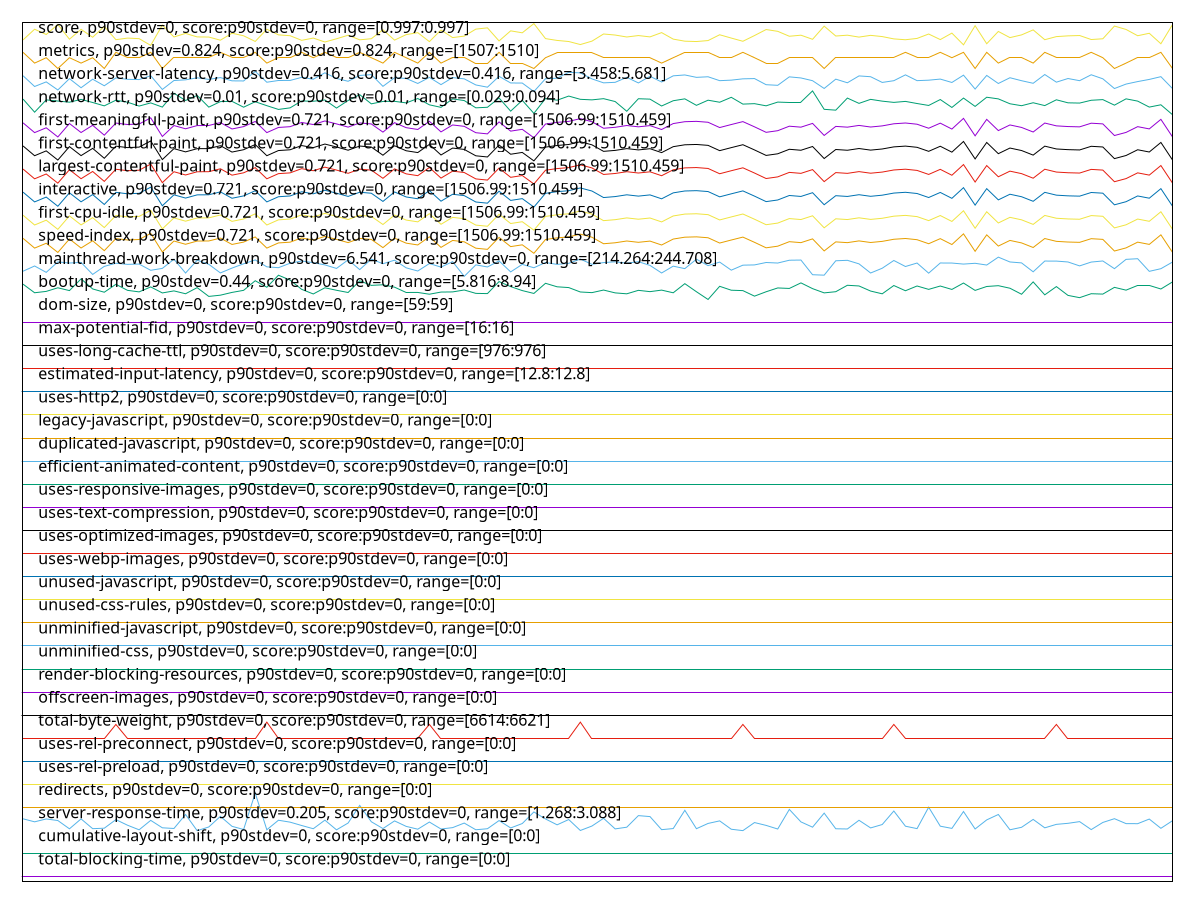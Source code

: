 reset
set terminal svg size 640, 4440 enhanced background rgb 'white'
set output "reprap/correlation/pages+cached+noexternal+nofonts+nosvg+noimg+nocss+nojs/correlation.svg"

$totalBlockingTimeP90Stdev0ScoreP90Stdev0Range00 <<EOF
0 0.2
1 0.2
2 0.2
3 0.2
4 0.2
5 0.2
6 0.2
7 0.2
8 0.2
9 0.2
10 0.2
11 0.2
12 0.2
13 0.2
14 0.2
15 0.2
16 0.2
17 0.2
18 0.2
19 0.2
20 0.2
21 0.2
22 0.2
23 0.2
24 0.2
25 0.2
26 0.2
27 0.2
28 0.2
29 0.2
30 0.2
31 0.2
32 0.2
33 0.2
34 0.2
35 0.2
36 0.2
37 0.2
38 0.2
39 0.2
40 0.2
41 0.2
42 0.2
43 0.2
44 0.2
45 0.2
46 0.2
47 0.2
48 0.2
49 0.2
50 0.2
51 0.2
52 0.2
53 0.2
54 0.2
55 0.2
56 0.2
57 0.2
58 0.2
59 0.2
60 0.2
61 0.2
62 0.2
63 0.2
64 0.2
65 0.2
66 0.2
67 0.2
68 0.2
69 0.2
70 0.2
71 0.2
72 0.2
73 0.2
74 0.2
75 0.2
76 0.2
77 0.2
78 0.2
79 0.2
80 0.2
81 0.2
82 0.2
83 0.2
84 0.2
85 0.2
86 0.2
87 0.2
88 0.2
89 0.2
90 0.2
91 0.2
92 0.2
93 0.2
94 0.2
95 0.2
96 0.2
97 0.2
98 0.2
99 0.2
EOF

$cumulativeLayoutShiftP90Stdev0ScoreP90Stdev0Range00 <<EOF
0 1.2
1 1.2
2 1.2
3 1.2
4 1.2
5 1.2
6 1.2
7 1.2
8 1.2
9 1.2
10 1.2
11 1.2
12 1.2
13 1.2
14 1.2
15 1.2
16 1.2
17 1.2
18 1.2
19 1.2
20 1.2
21 1.2
22 1.2
23 1.2
24 1.2
25 1.2
26 1.2
27 1.2
28 1.2
29 1.2
30 1.2
31 1.2
32 1.2
33 1.2
34 1.2
35 1.2
36 1.2
37 1.2
38 1.2
39 1.2
40 1.2
41 1.2
42 1.2
43 1.2
44 1.2
45 1.2
46 1.2
47 1.2
48 1.2
49 1.2
50 1.2
51 1.2
52 1.2
53 1.2
54 1.2
55 1.2
56 1.2
57 1.2
58 1.2
59 1.2
60 1.2
61 1.2
62 1.2
63 1.2
64 1.2
65 1.2
66 1.2
67 1.2
68 1.2
69 1.2
70 1.2
71 1.2
72 1.2
73 1.2
74 1.2
75 1.2
76 1.2
77 1.2
78 1.2
79 1.2
80 1.2
81 1.2
82 1.2
83 1.2
84 1.2
85 1.2
86 1.2
87 1.2
88 1.2
89 1.2
90 1.2
91 1.2
92 1.2
93 1.2
94 1.2
95 1.2
96 1.2
97 1.2
98 1.2
99 1.2
EOF

$serverResponseTimeP90Stdev0205ScoreP90Stdev0Range12683088 <<EOF
0 2.714942528735632
1 2.5835249042145594
2 2.7077905491698595
3 2.6398467432950192
4 2.281353767560664
5 2.7104725415070243
6 2.2876117496807153
7 2.3072796934865902
8 2.6791826309067686
9 2.4369093231162196
10 2.2384418901660283
11 2.646998722860792
12 2.325159642401022
13 2.29565772669221
14 2.9000000000000004
15 2.2
16 2.3609195402298853
17 2.8204342273307788
18 2.3895274584929758
19 2.251851851851852
20 3.8270753512132822
21 2.2402298850574716
22 2.6523627075351217
23 2.5701149425287353
24 2.4243933588761175
25 2.2849297573435505
26 2.6568326947637293
27 2.236653895274585
28 2.5316730523627076
29 3.2942528735632184
30 2.587100893997446
31 2.2920817369093234
32 2.6237547892720308
33 2.386845466155811
34 2.264367816091954
35 2.5745849297573438
36 2.2724137931034485
37 2.3323116219667948
38 2.5298850574712644
39 2.2402298850574716
40 2.2849297573435505
41 2.638058748403576
42 2.3189016602809707
43 2.509323116219668
44 3.0117496807151976
45 2.7077905491698595
46 2.45389527458493
47 2.6827586206896554
48 2.2089399744572162
49 2.4011494252873566
50 2.73639846743295
51 2.277777777777778
52 2.3510855683269476
53 2.852618135376756
54 2.8106002554278415
55 2.2446998722860796
56 2.2920817369093234
57 3.082375478927203
58 2.285823754789272
59 2.5137931034482763
60 2.6246487867177524
61 2.2625798212005113
62 2.202681992337165
63 2.552234993614304
64 2.4288633461047255
65 2.2724137931034485
66 3.1208173690932313
67 2.5808429118773946
68 2.351979565772669
69 2.9598978288633457
70 2.2831417624521073
71 2.2742017879948917
72 2.650574712643678
73 2.3197956577266923
74 2.466411238825032
75 3.0519795657726694
76 2.393997445721584
77 2.2893997445721586
78 3.217369093231162
79 2.3948914431673054
80 2.299233716475096
81 3.0296296296296297
82 2.2742017879948917
83 2.6675606641123886
84 2.901787994891443
85 2.23933588761175
86 2.34661558109834
87 2.6881226053639846
88 2.3233716475095787
89 2.474457215836526
90 2.5191570881226055
91 2.5924648786717754
92 2.247381864623244
93 2.556704980842912
94 2.7194125159642404
95 2.5066411238825035
96 2.503065134099617
97 2.7033205619412515
98 2.302809706257982
99 2.631800766283525
EOF

$redirectsP90Stdev0ScoreP90Stdev0Range00 <<EOF
0 3.2
1 3.2
2 3.2
3 3.2
4 3.2
5 3.2
6 3.2
7 3.2
8 3.2
9 3.2
10 3.2
11 3.2
12 3.2
13 3.2
14 3.2
15 3.2
16 3.2
17 3.2
18 3.2
19 3.2
20 3.2
21 3.2
22 3.2
23 3.2
24 3.2
25 3.2
26 3.2
27 3.2
28 3.2
29 3.2
30 3.2
31 3.2
32 3.2
33 3.2
34 3.2
35 3.2
36 3.2
37 3.2
38 3.2
39 3.2
40 3.2
41 3.2
42 3.2
43 3.2
44 3.2
45 3.2
46 3.2
47 3.2
48 3.2
49 3.2
50 3.2
51 3.2
52 3.2
53 3.2
54 3.2
55 3.2
56 3.2
57 3.2
58 3.2
59 3.2
60 3.2
61 3.2
62 3.2
63 3.2
64 3.2
65 3.2
66 3.2
67 3.2
68 3.2
69 3.2
70 3.2
71 3.2
72 3.2
73 3.2
74 3.2
75 3.2
76 3.2
77 3.2
78 3.2
79 3.2
80 3.2
81 3.2
82 3.2
83 3.2
84 3.2
85 3.2
86 3.2
87 3.2
88 3.2
89 3.2
90 3.2
91 3.2
92 3.2
93 3.2
94 3.2
95 3.2
96 3.2
97 3.2
98 3.2
99 3.2
EOF

$usesRelPreloadP90Stdev0ScoreP90Stdev0Range00 <<EOF
0 4.2
1 4.2
2 4.2
3 4.2
4 4.2
5 4.2
6 4.2
7 4.2
8 4.2
9 4.2
10 4.2
11 4.2
12 4.2
13 4.2
14 4.2
15 4.2
16 4.2
17 4.2
18 4.2
19 4.2
20 4.2
21 4.2
22 4.2
23 4.2
24 4.2
25 4.2
26 4.2
27 4.2
28 4.2
29 4.2
30 4.2
31 4.2
32 4.2
33 4.2
34 4.2
35 4.2
36 4.2
37 4.2
38 4.2
39 4.2
40 4.2
41 4.2
42 4.2
43 4.2
44 4.2
45 4.2
46 4.2
47 4.2
48 4.2
49 4.2
50 4.2
51 4.2
52 4.2
53 4.2
54 4.2
55 4.2
56 4.2
57 4.2
58 4.2
59 4.2
60 4.2
61 4.2
62 4.2
63 4.2
64 4.2
65 4.2
66 4.2
67 4.2
68 4.2
69 4.2
70 4.2
71 4.2
72 4.2
73 4.2
74 4.2
75 4.2
76 4.2
77 4.2
78 4.2
79 4.2
80 4.2
81 4.2
82 4.2
83 4.2
84 4.2
85 4.2
86 4.2
87 4.2
88 4.2
89 4.2
90 4.2
91 4.2
92 4.2
93 4.2
94 4.2
95 4.2
96 4.2
97 4.2
98 4.2
99 4.2
EOF

$usesRelPreconnectP90Stdev0ScoreP90Stdev0Range00 <<EOF
0 5.2
1 5.2
2 5.2
3 5.2
4 5.2
5 5.2
6 5.2
7 5.2
8 5.2
9 5.2
10 5.2
11 5.2
12 5.2
13 5.2
14 5.2
15 5.2
16 5.2
17 5.2
18 5.2
19 5.2
20 5.2
21 5.2
22 5.2
23 5.2
24 5.2
25 5.2
26 5.2
27 5.2
28 5.2
29 5.2
30 5.2
31 5.2
32 5.2
33 5.2
34 5.2
35 5.2
36 5.2
37 5.2
38 5.2
39 5.2
40 5.2
41 5.2
42 5.2
43 5.2
44 5.2
45 5.2
46 5.2
47 5.2
48 5.2
49 5.2
50 5.2
51 5.2
52 5.2
53 5.2
54 5.2
55 5.2
56 5.2
57 5.2
58 5.2
59 5.2
60 5.2
61 5.2
62 5.2
63 5.2
64 5.2
65 5.2
66 5.2
67 5.2
68 5.2
69 5.2
70 5.2
71 5.2
72 5.2
73 5.2
74 5.2
75 5.2
76 5.2
77 5.2
78 5.2
79 5.2
80 5.2
81 5.2
82 5.2
83 5.2
84 5.2
85 5.2
86 5.2
87 5.2
88 5.2
89 5.2
90 5.2
91 5.2
92 5.2
93 5.2
94 5.2
95 5.2
96 5.2
97 5.2
98 5.2
99 5.2
EOF

$totalByteWeightP90Stdev0ScoreP90Stdev0Range66146621 <<EOF
0 6.2
1 6.2
2 6.2
3 6.2
4 6.2
5 6.2
6 6.2
7 6.2
8 6.8
9 6.2
10 6.2
11 6.2
12 6.2
13 6.2
14 6.2
15 6.2
16 6.2
17 6.2
18 6.2
19 6.2
20 6.2
21 6.9
22 6.2
23 6.2
24 6.2
25 6.2
26 6.2
27 6.2
28 6.2
29 6.2
30 6.2
31 6.2
32 6.2
33 6.2
34 6.2
35 6.8
36 6.2
37 6.2
38 6.2
39 6.2
40 6.2
41 6.2
42 6.2
43 6.2
44 6.2
45 6.2
46 6.2
47 6.2
48 6.9
49 6.2
50 6.2
51 6.2
52 6.2
53 6.2
54 6.2
55 6.2
56 6.2
57 6.2
58 6.2
59 6.2
60 6.2
61 6.2
62 6.8
63 6.2
64 6.2
65 6.2
66 6.2
67 6.2
68 6.2
69 6.2
70 6.2
71 6.2
72 6.2
73 6.2
74 6.2
75 6.8
76 6.2
77 6.2
78 6.2
79 6.2
80 6.2
81 6.2
82 6.2
83 6.2
84 6.2
85 6.2
86 6.2
87 6.2
88 6.2
89 6.8
90 6.2
91 6.2
92 6.2
93 6.2
94 6.2
95 6.2
96 6.2
97 6.2
98 6.2
99 6.2
EOF

$offscreenImagesP90Stdev0ScoreP90Stdev0Range00 <<EOF
0 7.2
1 7.2
2 7.2
3 7.2
4 7.2
5 7.2
6 7.2
7 7.2
8 7.2
9 7.2
10 7.2
11 7.2
12 7.2
13 7.2
14 7.2
15 7.2
16 7.2
17 7.2
18 7.2
19 7.2
20 7.2
21 7.2
22 7.2
23 7.2
24 7.2
25 7.2
26 7.2
27 7.2
28 7.2
29 7.2
30 7.2
31 7.2
32 7.2
33 7.2
34 7.2
35 7.2
36 7.2
37 7.2
38 7.2
39 7.2
40 7.2
41 7.2
42 7.2
43 7.2
44 7.2
45 7.2
46 7.2
47 7.2
48 7.2
49 7.2
50 7.2
51 7.2
52 7.2
53 7.2
54 7.2
55 7.2
56 7.2
57 7.2
58 7.2
59 7.2
60 7.2
61 7.2
62 7.2
63 7.2
64 7.2
65 7.2
66 7.2
67 7.2
68 7.2
69 7.2
70 7.2
71 7.2
72 7.2
73 7.2
74 7.2
75 7.2
76 7.2
77 7.2
78 7.2
79 7.2
80 7.2
81 7.2
82 7.2
83 7.2
84 7.2
85 7.2
86 7.2
87 7.2
88 7.2
89 7.2
90 7.2
91 7.2
92 7.2
93 7.2
94 7.2
95 7.2
96 7.2
97 7.2
98 7.2
99 7.2
EOF

$renderBlockingResourcesP90Stdev0ScoreP90Stdev0Range00 <<EOF
0 8.2
1 8.2
2 8.2
3 8.2
4 8.2
5 8.2
6 8.2
7 8.2
8 8.2
9 8.2
10 8.2
11 8.2
12 8.2
13 8.2
14 8.2
15 8.2
16 8.2
17 8.2
18 8.2
19 8.2
20 8.2
21 8.2
22 8.2
23 8.2
24 8.2
25 8.2
26 8.2
27 8.2
28 8.2
29 8.2
30 8.2
31 8.2
32 8.2
33 8.2
34 8.2
35 8.2
36 8.2
37 8.2
38 8.2
39 8.2
40 8.2
41 8.2
42 8.2
43 8.2
44 8.2
45 8.2
46 8.2
47 8.2
48 8.2
49 8.2
50 8.2
51 8.2
52 8.2
53 8.2
54 8.2
55 8.2
56 8.2
57 8.2
58 8.2
59 8.2
60 8.2
61 8.2
62 8.2
63 8.2
64 8.2
65 8.2
66 8.2
67 8.2
68 8.2
69 8.2
70 8.2
71 8.2
72 8.2
73 8.2
74 8.2
75 8.2
76 8.2
77 8.2
78 8.2
79 8.2
80 8.2
81 8.2
82 8.2
83 8.2
84 8.2
85 8.2
86 8.2
87 8.2
88 8.2
89 8.2
90 8.2
91 8.2
92 8.2
93 8.2
94 8.2
95 8.2
96 8.2
97 8.2
98 8.2
99 8.2
EOF

$unminifiedCssP90Stdev0ScoreP90Stdev0Range00 <<EOF
0 9.2
1 9.2
2 9.2
3 9.2
4 9.2
5 9.2
6 9.2
7 9.2
8 9.2
9 9.2
10 9.2
11 9.2
12 9.2
13 9.2
14 9.2
15 9.2
16 9.2
17 9.2
18 9.2
19 9.2
20 9.2
21 9.2
22 9.2
23 9.2
24 9.2
25 9.2
26 9.2
27 9.2
28 9.2
29 9.2
30 9.2
31 9.2
32 9.2
33 9.2
34 9.2
35 9.2
36 9.2
37 9.2
38 9.2
39 9.2
40 9.2
41 9.2
42 9.2
43 9.2
44 9.2
45 9.2
46 9.2
47 9.2
48 9.2
49 9.2
50 9.2
51 9.2
52 9.2
53 9.2
54 9.2
55 9.2
56 9.2
57 9.2
58 9.2
59 9.2
60 9.2
61 9.2
62 9.2
63 9.2
64 9.2
65 9.2
66 9.2
67 9.2
68 9.2
69 9.2
70 9.2
71 9.2
72 9.2
73 9.2
74 9.2
75 9.2
76 9.2
77 9.2
78 9.2
79 9.2
80 9.2
81 9.2
82 9.2
83 9.2
84 9.2
85 9.2
86 9.2
87 9.2
88 9.2
89 9.2
90 9.2
91 9.2
92 9.2
93 9.2
94 9.2
95 9.2
96 9.2
97 9.2
98 9.2
99 9.2
EOF

$unminifiedJavascriptP90Stdev0ScoreP90Stdev0Range00 <<EOF
0 10.2
1 10.2
2 10.2
3 10.2
4 10.2
5 10.2
6 10.2
7 10.2
8 10.2
9 10.2
10 10.2
11 10.2
12 10.2
13 10.2
14 10.2
15 10.2
16 10.2
17 10.2
18 10.2
19 10.2
20 10.2
21 10.2
22 10.2
23 10.2
24 10.2
25 10.2
26 10.2
27 10.2
28 10.2
29 10.2
30 10.2
31 10.2
32 10.2
33 10.2
34 10.2
35 10.2
36 10.2
37 10.2
38 10.2
39 10.2
40 10.2
41 10.2
42 10.2
43 10.2
44 10.2
45 10.2
46 10.2
47 10.2
48 10.2
49 10.2
50 10.2
51 10.2
52 10.2
53 10.2
54 10.2
55 10.2
56 10.2
57 10.2
58 10.2
59 10.2
60 10.2
61 10.2
62 10.2
63 10.2
64 10.2
65 10.2
66 10.2
67 10.2
68 10.2
69 10.2
70 10.2
71 10.2
72 10.2
73 10.2
74 10.2
75 10.2
76 10.2
77 10.2
78 10.2
79 10.2
80 10.2
81 10.2
82 10.2
83 10.2
84 10.2
85 10.2
86 10.2
87 10.2
88 10.2
89 10.2
90 10.2
91 10.2
92 10.2
93 10.2
94 10.2
95 10.2
96 10.2
97 10.2
98 10.2
99 10.2
EOF

$unusedCssRulesP90Stdev0ScoreP90Stdev0Range00 <<EOF
0 11.2
1 11.2
2 11.2
3 11.2
4 11.2
5 11.2
6 11.2
7 11.2
8 11.2
9 11.2
10 11.2
11 11.2
12 11.2
13 11.2
14 11.2
15 11.2
16 11.2
17 11.2
18 11.2
19 11.2
20 11.2
21 11.2
22 11.2
23 11.2
24 11.2
25 11.2
26 11.2
27 11.2
28 11.2
29 11.2
30 11.2
31 11.2
32 11.2
33 11.2
34 11.2
35 11.2
36 11.2
37 11.2
38 11.2
39 11.2
40 11.2
41 11.2
42 11.2
43 11.2
44 11.2
45 11.2
46 11.2
47 11.2
48 11.2
49 11.2
50 11.2
51 11.2
52 11.2
53 11.2
54 11.2
55 11.2
56 11.2
57 11.2
58 11.2
59 11.2
60 11.2
61 11.2
62 11.2
63 11.2
64 11.2
65 11.2
66 11.2
67 11.2
68 11.2
69 11.2
70 11.2
71 11.2
72 11.2
73 11.2
74 11.2
75 11.2
76 11.2
77 11.2
78 11.2
79 11.2
80 11.2
81 11.2
82 11.2
83 11.2
84 11.2
85 11.2
86 11.2
87 11.2
88 11.2
89 11.2
90 11.2
91 11.2
92 11.2
93 11.2
94 11.2
95 11.2
96 11.2
97 11.2
98 11.2
99 11.2
EOF

$unusedJavascriptP90Stdev0ScoreP90Stdev0Range00 <<EOF
0 12.2
1 12.2
2 12.2
3 12.2
4 12.2
5 12.2
6 12.2
7 12.2
8 12.2
9 12.2
10 12.2
11 12.2
12 12.2
13 12.2
14 12.2
15 12.2
16 12.2
17 12.2
18 12.2
19 12.2
20 12.2
21 12.2
22 12.2
23 12.2
24 12.2
25 12.2
26 12.2
27 12.2
28 12.2
29 12.2
30 12.2
31 12.2
32 12.2
33 12.2
34 12.2
35 12.2
36 12.2
37 12.2
38 12.2
39 12.2
40 12.2
41 12.2
42 12.2
43 12.2
44 12.2
45 12.2
46 12.2
47 12.2
48 12.2
49 12.2
50 12.2
51 12.2
52 12.2
53 12.2
54 12.2
55 12.2
56 12.2
57 12.2
58 12.2
59 12.2
60 12.2
61 12.2
62 12.2
63 12.2
64 12.2
65 12.2
66 12.2
67 12.2
68 12.2
69 12.2
70 12.2
71 12.2
72 12.2
73 12.2
74 12.2
75 12.2
76 12.2
77 12.2
78 12.2
79 12.2
80 12.2
81 12.2
82 12.2
83 12.2
84 12.2
85 12.2
86 12.2
87 12.2
88 12.2
89 12.2
90 12.2
91 12.2
92 12.2
93 12.2
94 12.2
95 12.2
96 12.2
97 12.2
98 12.2
99 12.2
EOF

$usesWebpImagesP90Stdev0ScoreP90Stdev0Range00 <<EOF
0 13.2
1 13.2
2 13.2
3 13.2
4 13.2
5 13.2
6 13.2
7 13.2
8 13.2
9 13.2
10 13.2
11 13.2
12 13.2
13 13.2
14 13.2
15 13.2
16 13.2
17 13.2
18 13.2
19 13.2
20 13.2
21 13.2
22 13.2
23 13.2
24 13.2
25 13.2
26 13.2
27 13.2
28 13.2
29 13.2
30 13.2
31 13.2
32 13.2
33 13.2
34 13.2
35 13.2
36 13.2
37 13.2
38 13.2
39 13.2
40 13.2
41 13.2
42 13.2
43 13.2
44 13.2
45 13.2
46 13.2
47 13.2
48 13.2
49 13.2
50 13.2
51 13.2
52 13.2
53 13.2
54 13.2
55 13.2
56 13.2
57 13.2
58 13.2
59 13.2
60 13.2
61 13.2
62 13.2
63 13.2
64 13.2
65 13.2
66 13.2
67 13.2
68 13.2
69 13.2
70 13.2
71 13.2
72 13.2
73 13.2
74 13.2
75 13.2
76 13.2
77 13.2
78 13.2
79 13.2
80 13.2
81 13.2
82 13.2
83 13.2
84 13.2
85 13.2
86 13.2
87 13.2
88 13.2
89 13.2
90 13.2
91 13.2
92 13.2
93 13.2
94 13.2
95 13.2
96 13.2
97 13.2
98 13.2
99 13.2
EOF

$usesOptimizedImagesP90Stdev0ScoreP90Stdev0Range00 <<EOF
0 14.2
1 14.2
2 14.2
3 14.2
4 14.2
5 14.2
6 14.2
7 14.2
8 14.2
9 14.2
10 14.2
11 14.2
12 14.2
13 14.2
14 14.2
15 14.2
16 14.2
17 14.2
18 14.2
19 14.2
20 14.2
21 14.2
22 14.2
23 14.2
24 14.2
25 14.2
26 14.2
27 14.2
28 14.2
29 14.2
30 14.2
31 14.2
32 14.2
33 14.2
34 14.2
35 14.2
36 14.2
37 14.2
38 14.2
39 14.2
40 14.2
41 14.2
42 14.2
43 14.2
44 14.2
45 14.2
46 14.2
47 14.2
48 14.2
49 14.2
50 14.2
51 14.2
52 14.2
53 14.2
54 14.2
55 14.2
56 14.2
57 14.2
58 14.2
59 14.2
60 14.2
61 14.2
62 14.2
63 14.2
64 14.2
65 14.2
66 14.2
67 14.2
68 14.2
69 14.2
70 14.2
71 14.2
72 14.2
73 14.2
74 14.2
75 14.2
76 14.2
77 14.2
78 14.2
79 14.2
80 14.2
81 14.2
82 14.2
83 14.2
84 14.2
85 14.2
86 14.2
87 14.2
88 14.2
89 14.2
90 14.2
91 14.2
92 14.2
93 14.2
94 14.2
95 14.2
96 14.2
97 14.2
98 14.2
99 14.2
EOF

$usesTextCompressionP90Stdev0ScoreP90Stdev0Range00 <<EOF
0 15.2
1 15.2
2 15.2
3 15.2
4 15.2
5 15.2
6 15.2
7 15.2
8 15.2
9 15.2
10 15.2
11 15.2
12 15.2
13 15.2
14 15.2
15 15.2
16 15.2
17 15.2
18 15.2
19 15.2
20 15.2
21 15.2
22 15.2
23 15.2
24 15.2
25 15.2
26 15.2
27 15.2
28 15.2
29 15.2
30 15.2
31 15.2
32 15.2
33 15.2
34 15.2
35 15.2
36 15.2
37 15.2
38 15.2
39 15.2
40 15.2
41 15.2
42 15.2
43 15.2
44 15.2
45 15.2
46 15.2
47 15.2
48 15.2
49 15.2
50 15.2
51 15.2
52 15.2
53 15.2
54 15.2
55 15.2
56 15.2
57 15.2
58 15.2
59 15.2
60 15.2
61 15.2
62 15.2
63 15.2
64 15.2
65 15.2
66 15.2
67 15.2
68 15.2
69 15.2
70 15.2
71 15.2
72 15.2
73 15.2
74 15.2
75 15.2
76 15.2
77 15.2
78 15.2
79 15.2
80 15.2
81 15.2
82 15.2
83 15.2
84 15.2
85 15.2
86 15.2
87 15.2
88 15.2
89 15.2
90 15.2
91 15.2
92 15.2
93 15.2
94 15.2
95 15.2
96 15.2
97 15.2
98 15.2
99 15.2
EOF

$usesResponsiveImagesP90Stdev0ScoreP90Stdev0Range00 <<EOF
0 16.2
1 16.2
2 16.2
3 16.2
4 16.2
5 16.2
6 16.2
7 16.2
8 16.2
9 16.2
10 16.2
11 16.2
12 16.2
13 16.2
14 16.2
15 16.2
16 16.2
17 16.2
18 16.2
19 16.2
20 16.2
21 16.2
22 16.2
23 16.2
24 16.2
25 16.2
26 16.2
27 16.2
28 16.2
29 16.2
30 16.2
31 16.2
32 16.2
33 16.2
34 16.2
35 16.2
36 16.2
37 16.2
38 16.2
39 16.2
40 16.2
41 16.2
42 16.2
43 16.2
44 16.2
45 16.2
46 16.2
47 16.2
48 16.2
49 16.2
50 16.2
51 16.2
52 16.2
53 16.2
54 16.2
55 16.2
56 16.2
57 16.2
58 16.2
59 16.2
60 16.2
61 16.2
62 16.2
63 16.2
64 16.2
65 16.2
66 16.2
67 16.2
68 16.2
69 16.2
70 16.2
71 16.2
72 16.2
73 16.2
74 16.2
75 16.2
76 16.2
77 16.2
78 16.2
79 16.2
80 16.2
81 16.2
82 16.2
83 16.2
84 16.2
85 16.2
86 16.2
87 16.2
88 16.2
89 16.2
90 16.2
91 16.2
92 16.2
93 16.2
94 16.2
95 16.2
96 16.2
97 16.2
98 16.2
99 16.2
EOF

$efficientAnimatedContentP90Stdev0ScoreP90Stdev0Range00 <<EOF
0 17.2
1 17.2
2 17.2
3 17.2
4 17.2
5 17.2
6 17.2
7 17.2
8 17.2
9 17.2
10 17.2
11 17.2
12 17.2
13 17.2
14 17.2
15 17.2
16 17.2
17 17.2
18 17.2
19 17.2
20 17.2
21 17.2
22 17.2
23 17.2
24 17.2
25 17.2
26 17.2
27 17.2
28 17.2
29 17.2
30 17.2
31 17.2
32 17.2
33 17.2
34 17.2
35 17.2
36 17.2
37 17.2
38 17.2
39 17.2
40 17.2
41 17.2
42 17.2
43 17.2
44 17.2
45 17.2
46 17.2
47 17.2
48 17.2
49 17.2
50 17.2
51 17.2
52 17.2
53 17.2
54 17.2
55 17.2
56 17.2
57 17.2
58 17.2
59 17.2
60 17.2
61 17.2
62 17.2
63 17.2
64 17.2
65 17.2
66 17.2
67 17.2
68 17.2
69 17.2
70 17.2
71 17.2
72 17.2
73 17.2
74 17.2
75 17.2
76 17.2
77 17.2
78 17.2
79 17.2
80 17.2
81 17.2
82 17.2
83 17.2
84 17.2
85 17.2
86 17.2
87 17.2
88 17.2
89 17.2
90 17.2
91 17.2
92 17.2
93 17.2
94 17.2
95 17.2
96 17.2
97 17.2
98 17.2
99 17.2
EOF

$duplicatedJavascriptP90Stdev0ScoreP90Stdev0Range00 <<EOF
0 18.2
1 18.2
2 18.2
3 18.2
4 18.2
5 18.2
6 18.2
7 18.2
8 18.2
9 18.2
10 18.2
11 18.2
12 18.2
13 18.2
14 18.2
15 18.2
16 18.2
17 18.2
18 18.2
19 18.2
20 18.2
21 18.2
22 18.2
23 18.2
24 18.2
25 18.2
26 18.2
27 18.2
28 18.2
29 18.2
30 18.2
31 18.2
32 18.2
33 18.2
34 18.2
35 18.2
36 18.2
37 18.2
38 18.2
39 18.2
40 18.2
41 18.2
42 18.2
43 18.2
44 18.2
45 18.2
46 18.2
47 18.2
48 18.2
49 18.2
50 18.2
51 18.2
52 18.2
53 18.2
54 18.2
55 18.2
56 18.2
57 18.2
58 18.2
59 18.2
60 18.2
61 18.2
62 18.2
63 18.2
64 18.2
65 18.2
66 18.2
67 18.2
68 18.2
69 18.2
70 18.2
71 18.2
72 18.2
73 18.2
74 18.2
75 18.2
76 18.2
77 18.2
78 18.2
79 18.2
80 18.2
81 18.2
82 18.2
83 18.2
84 18.2
85 18.2
86 18.2
87 18.2
88 18.2
89 18.2
90 18.2
91 18.2
92 18.2
93 18.2
94 18.2
95 18.2
96 18.2
97 18.2
98 18.2
99 18.2
EOF

$legacyJavascriptP90Stdev0ScoreP90Stdev0Range00 <<EOF
0 19.2
1 19.2
2 19.2
3 19.2
4 19.2
5 19.2
6 19.2
7 19.2
8 19.2
9 19.2
10 19.2
11 19.2
12 19.2
13 19.2
14 19.2
15 19.2
16 19.2
17 19.2
18 19.2
19 19.2
20 19.2
21 19.2
22 19.2
23 19.2
24 19.2
25 19.2
26 19.2
27 19.2
28 19.2
29 19.2
30 19.2
31 19.2
32 19.2
33 19.2
34 19.2
35 19.2
36 19.2
37 19.2
38 19.2
39 19.2
40 19.2
41 19.2
42 19.2
43 19.2
44 19.2
45 19.2
46 19.2
47 19.2
48 19.2
49 19.2
50 19.2
51 19.2
52 19.2
53 19.2
54 19.2
55 19.2
56 19.2
57 19.2
58 19.2
59 19.2
60 19.2
61 19.2
62 19.2
63 19.2
64 19.2
65 19.2
66 19.2
67 19.2
68 19.2
69 19.2
70 19.2
71 19.2
72 19.2
73 19.2
74 19.2
75 19.2
76 19.2
77 19.2
78 19.2
79 19.2
80 19.2
81 19.2
82 19.2
83 19.2
84 19.2
85 19.2
86 19.2
87 19.2
88 19.2
89 19.2
90 19.2
91 19.2
92 19.2
93 19.2
94 19.2
95 19.2
96 19.2
97 19.2
98 19.2
99 19.2
EOF

$usesHttp2P90Stdev0ScoreP90Stdev0Range00 <<EOF
0 20.2
1 20.2
2 20.2
3 20.2
4 20.2
5 20.2
6 20.2
7 20.2
8 20.2
9 20.2
10 20.2
11 20.2
12 20.2
13 20.2
14 20.2
15 20.2
16 20.2
17 20.2
18 20.2
19 20.2
20 20.2
21 20.2
22 20.2
23 20.2
24 20.2
25 20.2
26 20.2
27 20.2
28 20.2
29 20.2
30 20.2
31 20.2
32 20.2
33 20.2
34 20.2
35 20.2
36 20.2
37 20.2
38 20.2
39 20.2
40 20.2
41 20.2
42 20.2
43 20.2
44 20.2
45 20.2
46 20.2
47 20.2
48 20.2
49 20.2
50 20.2
51 20.2
52 20.2
53 20.2
54 20.2
55 20.2
56 20.2
57 20.2
58 20.2
59 20.2
60 20.2
61 20.2
62 20.2
63 20.2
64 20.2
65 20.2
66 20.2
67 20.2
68 20.2
69 20.2
70 20.2
71 20.2
72 20.2
73 20.2
74 20.2
75 20.2
76 20.2
77 20.2
78 20.2
79 20.2
80 20.2
81 20.2
82 20.2
83 20.2
84 20.2
85 20.2
86 20.2
87 20.2
88 20.2
89 20.2
90 20.2
91 20.2
92 20.2
93 20.2
94 20.2
95 20.2
96 20.2
97 20.2
98 20.2
99 20.2
EOF

$estimatedInputLatencyP90Stdev0ScoreP90Stdev0Range128128 <<EOF
0 21.2
1 21.2
2 21.2
3 21.2
4 21.2
5 21.2
6 21.2
7 21.2
8 21.2
9 21.2
10 21.2
11 21.2
12 21.2
13 21.2
14 21.2
15 21.2
16 21.2
17 21.2
18 21.2
19 21.2
20 21.2
21 21.2
22 21.2
23 21.2
24 21.2
25 21.2
26 21.2
27 21.2
28 21.2
29 21.2
30 21.2
31 21.2
32 21.2
33 21.2
34 21.2
35 21.2
36 21.2
37 21.2
38 21.2
39 21.2
40 21.2
41 21.2
42 21.2
43 21.2
44 21.2
45 21.2
46 21.2
47 21.2
48 21.2
49 21.2
50 21.2
51 21.2
52 21.2
53 21.2
54 21.2
55 21.2
56 21.2
57 21.2
58 21.2
59 21.2
60 21.2
61 21.2
62 21.2
63 21.2
64 21.2
65 21.2
66 21.2
67 21.2
68 21.2
69 21.2
70 21.2
71 21.2
72 21.2
73 21.2
74 21.2
75 21.2
76 21.2
77 21.2
78 21.2
79 21.2
80 21.2
81 21.2
82 21.2
83 21.2
84 21.2
85 21.2
86 21.2
87 21.2
88 21.2
89 21.2
90 21.2
91 21.2
92 21.2
93 21.2
94 21.2
95 21.2
96 21.2
97 21.2
98 21.2
99 21.2
EOF

$usesLongCacheTtlP90Stdev0ScoreP90Stdev0Range976976 <<EOF
0 22.2
1 22.2
2 22.2
3 22.2
4 22.2
5 22.2
6 22.2
7 22.2
8 22.2
9 22.2
10 22.2
11 22.2
12 22.2
13 22.2
14 22.2
15 22.2
16 22.2
17 22.2
18 22.2
19 22.2
20 22.2
21 22.2
22 22.2
23 22.2
24 22.2
25 22.2
26 22.2
27 22.2
28 22.2
29 22.2
30 22.2
31 22.2
32 22.2
33 22.2
34 22.2
35 22.2
36 22.2
37 22.2
38 22.2
39 22.2
40 22.2
41 22.2
42 22.2
43 22.2
44 22.2
45 22.2
46 22.2
47 22.2
48 22.2
49 22.2
50 22.2
51 22.2
52 22.2
53 22.2
54 22.2
55 22.2
56 22.2
57 22.2
58 22.2
59 22.2
60 22.2
61 22.2
62 22.2
63 22.2
64 22.2
65 22.2
66 22.2
67 22.2
68 22.2
69 22.2
70 22.2
71 22.2
72 22.2
73 22.2
74 22.2
75 22.2
76 22.2
77 22.2
78 22.2
79 22.2
80 22.2
81 22.2
82 22.2
83 22.2
84 22.2
85 22.2
86 22.2
87 22.2
88 22.2
89 22.2
90 22.2
91 22.2
92 22.2
93 22.2
94 22.2
95 22.2
96 22.2
97 22.2
98 22.2
99 22.2
EOF

$maxPotentialFidP90Stdev0ScoreP90Stdev0Range1616 <<EOF
0 23.2
1 23.2
2 23.2
3 23.2
4 23.2
5 23.2
6 23.2
7 23.2
8 23.2
9 23.2
10 23.2
11 23.2
12 23.2
13 23.2
14 23.2
15 23.2
16 23.2
17 23.2
18 23.2
19 23.2
20 23.2
21 23.2
22 23.2
23 23.2
24 23.2
25 23.2
26 23.2
27 23.2
28 23.2
29 23.2
30 23.2
31 23.2
32 23.2
33 23.2
34 23.2
35 23.2
36 23.2
37 23.2
38 23.2
39 23.2
40 23.2
41 23.2
42 23.2
43 23.2
44 23.2
45 23.2
46 23.2
47 23.2
48 23.2
49 23.2
50 23.2
51 23.2
52 23.2
53 23.2
54 23.2
55 23.2
56 23.2
57 23.2
58 23.2
59 23.2
60 23.2
61 23.2
62 23.2
63 23.2
64 23.2
65 23.2
66 23.2
67 23.2
68 23.2
69 23.2
70 23.2
71 23.2
72 23.2
73 23.2
74 23.2
75 23.2
76 23.2
77 23.2
78 23.2
79 23.2
80 23.2
81 23.2
82 23.2
83 23.2
84 23.2
85 23.2
86 23.2
87 23.2
88 23.2
89 23.2
90 23.2
91 23.2
92 23.2
93 23.2
94 23.2
95 23.2
96 23.2
97 23.2
98 23.2
99 23.2
EOF

$domSizeP90Stdev0ScoreP90Stdev0Range5959 <<EOF
0 24.2
1 24.2
2 24.2
3 24.2
4 24.2
5 24.2
6 24.2
7 24.2
8 24.2
9 24.2
10 24.2
11 24.2
12 24.2
13 24.2
14 24.2
15 24.2
16 24.2
17 24.2
18 24.2
19 24.2
20 24.2
21 24.2
22 24.2
23 24.2
24 24.2
25 24.2
26 24.2
27 24.2
28 24.2
29 24.2
30 24.2
31 24.2
32 24.2
33 24.2
34 24.2
35 24.2
36 24.2
37 24.2
38 24.2
39 24.2
40 24.2
41 24.2
42 24.2
43 24.2
44 24.2
45 24.2
46 24.2
47 24.2
48 24.2
49 24.2
50 24.2
51 24.2
52 24.2
53 24.2
54 24.2
55 24.2
56 24.2
57 24.2
58 24.2
59 24.2
60 24.2
61 24.2
62 24.2
63 24.2
64 24.2
65 24.2
66 24.2
67 24.2
68 24.2
69 24.2
70 24.2
71 24.2
72 24.2
73 24.2
74 24.2
75 24.2
76 24.2
77 24.2
78 24.2
79 24.2
80 24.2
81 24.2
82 24.2
83 24.2
84 24.2
85 24.2
86 24.2
87 24.2
88 24.2
89 24.2
90 24.2
91 24.2
92 24.2
93 24.2
94 24.2
95 24.2
96 24.2
97 24.2
98 24.2
99 24.2
EOF

$bootupTimeP90Stdev044ScoreP90Stdev0Range5816894 <<EOF
0 25.863723608445298
1 25.49021113243762
2 25.549328214971208
3 25.70518234165067
4 25.58426103646833
5 26.090786948176582
6 25.655470249520153
7 25.513051823416507
8 25.855662188099807
9 25.595009596928982
10 25.527831094049905
11 25.742802303262955
12 25.48214971209213
13 25.570825335892515
14 25.44721689059501
15 25.71190019193858
16 25.331669865642993
17 25.385412667946255
18 25.504990403071016
19 25.595009596928982
20 26.01017274472169
21 25.728023032629558
22 26.249328214971207
23 26.038387715930902
24 25.638003838771592
25 25.43781190019194
26 25.70518234165067
27 25.597696737044146
28 25.500959692898274
29 26.006142034548944
30 25.809980806142033
31 25.835508637236085
32 25.732053742802304
33 25.502303262955852
34 25.503646833013434
35 25.427063339731287
36 25.519769673704413
37 25.526487523992323
38 25.60978886756238
39 25.463339731285988
40 25.453934740882918
41 25.973896353166985
42 25.75623800383877
43 25.58426103646833
44 25.460652591170824
45 25.9
46 25.748176583493283
47 25.714587332053743
48 25.52380038387716
49 25.495585412667946
50 25.607101727447215
51 25.484836852207295
52 25.444529750479845
53 25.595009596928982
54 25.538579654510556
55 25.60441458733205
56 25.488867562380037
57 25.88387715930902
58 25.53454894433781
59 25.2
60 25.769673704414586
61 25.60038387715931
62 25.58291746641075
63 25.343761996161227
64 25.53320537428023
65 25.698464491362763
66 25.67696737044146
67 25.91746641074856
68 25.66890595009597
69 25.484836852207295
70 25.535892514395393
71 25.81401151631478
72 25.784452975047984
73 25.564107485604605
74 25.444529750479845
75 25.803262955854127
76 25.57754318618042
77 25.7831094049904
78 25.63666026871401
79 25.78176583493282
80 25.633973128598846
81 25.910748560460654
82 25.592322456813818
83 25.7616122840691
84 25.796545105566217
85 25.68637236084453
86 25.425719769673705
87 25.96046065259117
88 25.400191938579653
89 25.757581573896353
90 25.376007677543186
91 25.27792706333973
92 25.44856046065259
93 25.43243761996161
94 25.723992322456812
95 25.60307101727447
96 25.79923224568138
97 25.79923224568138
98 25.65278310940499
99 25.959117082533588
EOF

$mainthreadWorkBreakdownP90Stdev6541ScoreP90Stdev0Range214264244708 <<EOF
0 26.421961886910342
1 26.649062792877224
2 26.37319587628866
3 26.825538894095594
4 26.777647610121836
5 26.803889409559513
6 26.28364573570759
7 26.631568259918776
8 26.76857232114964
9 26.71969696969697
10 26.732708528584816
11 26.46208997188379
12 26.54606373008435
13 26.940237425804437
14 26.344220556076227
15 26.898359887535143
16 26.722430490471726
17 26.348703530146828
18 26.558309903155266
19 26.74364261168385
20 26.911918150577943
21 26.61276163698844
22 26.575695095282725
23 26.768462980318652
24 26.86686972820993
25 26.792299281474538
26 26.696626054358013
27 26.54289284598563
28 26.915963761324587
29 26.492596063730083
30 26.947016557325835
31 26.746594814120584
32 26.9
33 26.569572008747265
34 26.43169322086848
35 26.75413933145892
36 26.600624804748517
37 26.83800374882849
38 26.2
39 26.697391440174943
40 26.607185254607934
41 26.86829115901281
42 26.39364261168385
43 26.719040924711027
44 26.573070915338956
45 26.799843798812873
46 26.717838175570133
47 26.764198687910028
48 26.948875351452667
49 26.721227741330836
50 26.79678225554514
51 26.829912527335207
52 26.769556388628555
53 26.83494220556076
54 26.67442986566698
55 26.34618869103405
56 26.641846298031865
57 26.535129646985318
58 26.94275226491721
59 26.6651358950328
60 26.818103717588254
61 26.468213058419245
62 26.685035926273038
63 26.6956419868791
64 26.79995313964386
65 26.777210246797875
66 26.898687910028116
67 26.90612308653546
68 26.271071540143705
69 26.25182755388941
70 26.875070290534207
71 26.894642299281475
72 26.741674476726022
73 26.344767260231176
74 26.551858794126836
75 26.887097781943144
76 26.62664792252421
77 26.777100905966886
78 26.33842549203374
79 26.77885035926273
80 26.77644486098094
81 26.731615120274913
82 26.76572945954389
83 26.690065604498592
84 27.03219306466729
85 26.823242736644797
86 26.783005310840363
87 26.397032177444547
88 26.86249609497032
89 26.860855982505466
90 26.822805373320836
91 26.653217744454857
92 26.819197125898157
93 26.866651046547954
94 26.53338019368947
95 26.936191815057793
96 26.964292408622306
97 26.417150890346768
98 26.532068103717588
99 26.819197125898157
EOF

$speedIndexP90Stdev0721ScoreP90Stdev0Range1506991510459 <<EOF
0 27.847660299652087
1 27.423673933110816
2 27.632833913228747
3 27.235787829297625
4 27.81793651920758
5 27.427849179862303
6 27.741241212809832
7 27.312532841013944
8 27.837271888091948
9 27.774692892139488
10 27.795718241851944
11 28.06218845416463
12 27.256862884328704
13 27.730007810835815
14 27.589441170205173
15 27.7281190087339
16 27.73269189803315
17 27.857849889938176
18 27.581488319250195
19 27.683483632748796
20 27.906759923311736
21 27.42362422779236
22 27.647298160903237
23 27.68030249236667
24 27.862969537740565
25 27.773599375133106
26 27.92848114748281
27 27.801682880068203
28 27.66151388198533
29 27.842789178442096
30 27.798700560960018
31 27.44519633600795
32 27.854469928282338
33 27.63800326634948
34 27.55996591635306
35 27.91366896257901
36 27.454789462472505
37 27.75476105943342
38 27.696357310232163
39 27.419498686359447
40 27.369296314705622
41 27.887225733153375
42 27.48779379393594
43 27.56578143861401
44 27.2
45 27.795221188667206
46 27.866647731307314
47 27.909493715827583
48 28.029035006745715
49 27.894930057516184
50 27.612405027338
51 27.654207200170344
52 27.731151033160543
53 27.67433785415041
54 27.726876375772203
55 27.557580061066524
56 27.815003905417907
57 27.896470922388676
58 27.910587232833855
59 27.87196620038347
60 27.64287438755947
61 27.773599375133106
62 27.9
63 27.67403962223967
64 27.436199673365046
65 27.50668181495414
66 27.701824895263748
67 27.66002272243129
68 27.822708229780545
69 27.301398849676893
70 27.692629411347014
71 27.65992331179432
72 27.73527657459346
73 27.666186181921436
74 27.714897394021165
75 27.806056948093516
76 27.839707448697055
77 27.787268337712174
78 27.613250017751817
79 27.83334516793286
80 27.577909536320416
81 28.04041752467516
82 27.284250514805017
83 27.99747212951792
84 27.511801462756466
85 27.75570546048432
86 27.648093445998768
87 27.449968046581027
88 27.83826599446136
89 27.715841795072066
90 27.686316835901387
91 27.672946105233283
92 27.831356955194256
93 27.801334942838896
94 27.297670950791687
95 27.43257118511681
96 27.681545125328423
97 27.584172406447475
98 27.99767095079169
99 27.239466022864374
EOF

$firstCpuIdleP90Stdev0721ScoreP90Stdev0Range1506991510459 <<EOF
0 28.847660299652087
1 28.423673933110816
2 28.632833913228747
3 28.235787829297625
4 28.81793651920758
5 28.427849179862303
6 28.741241212809832
7 28.312532841013944
8 28.837271888091948
9 28.774692892139488
10 28.795718241851944
11 29.06218845416463
12 28.256862884328704
13 28.730007810835815
14 28.589441170205173
15 28.7281190087339
16 28.73269189803315
17 28.857849889938176
18 28.581488319250195
19 28.683483632748796
20 28.906759923311736
21 28.42362422779236
22 28.647298160903237
23 28.68030249236667
24 28.862969537740565
25 28.773599375133106
26 28.92848114748281
27 28.801682880068203
28 28.66151388198533
29 28.842789178442096
30 28.798700560960018
31 28.44519633600795
32 28.854469928282338
33 28.63800326634948
34 28.55996591635306
35 28.91366896257901
36 28.454789462472505
37 28.75476105943342
38 28.696357310232163
39 28.419498686359447
40 28.369296314705622
41 28.887225733153375
42 28.48779379393594
43 28.56578143861401
44 28.2
45 28.795221188667206
46 28.866647731307314
47 28.909493715827583
48 29.029035006745715
49 28.894930057516184
50 28.612405027338
51 28.654207200170344
52 28.731151033160543
53 28.67433785415041
54 28.726876375772203
55 28.557580061066524
56 28.815003905417907
57 28.896470922388676
58 28.910587232833855
59 28.87196620038347
60 28.64287438755947
61 28.773599375133106
62 28.9
63 28.67403962223967
64 28.436199673365046
65 28.50668181495414
66 28.701824895263748
67 28.66002272243129
68 28.822708229780545
69 28.301398849676893
70 28.692629411347014
71 28.65992331179432
72 28.73527657459346
73 28.666186181921436
74 28.714897394021165
75 28.806056948093516
76 28.839707448697055
77 28.787268337712174
78 28.613250017751817
79 28.83334516793286
80 28.577909536320416
81 29.04041752467516
82 28.284250514805017
83 28.99747212951792
84 28.511801462756466
85 28.75570546048432
86 28.648093445998768
87 28.449968046581027
88 28.83826599446136
89 28.715841795072066
90 28.686316835901387
91 28.672946105233283
92 28.831356955194256
93 28.801334942838896
94 28.297670950791687
95 28.43257118511681
96 28.681545125328423
97 28.584172406447475
98 28.99767095079169
99 28.239466022864374
EOF

$interactiveP90Stdev0721ScoreP90Stdev0Range1506991510459 <<EOF
0 29.847660299652087
1 29.423673933110816
2 29.632833913228747
3 29.235787829297625
4 29.81793651920758
5 29.427849179862303
6 29.741241212809832
7 29.312532841013944
8 29.837271888091948
9 29.774692892139488
10 29.795718241851944
11 30.06218845416463
12 29.256862884328704
13 29.730007810835815
14 29.589441170205173
15 29.7281190087339
16 29.73269189803315
17 29.857849889938176
18 29.581488319250195
19 29.683483632748796
20 29.906759923311736
21 29.42362422779236
22 29.647298160903237
23 29.68030249236667
24 29.862969537740565
25 29.773599375133106
26 29.92848114748281
27 29.801682880068203
28 29.66151388198533
29 29.842789178442096
30 29.798700560960018
31 29.44519633600795
32 29.854469928282338
33 29.63800326634948
34 29.55996591635306
35 29.91366896257901
36 29.454789462472505
37 29.75476105943342
38 29.696357310232163
39 29.419498686359447
40 29.369296314705622
41 29.887225733153375
42 29.48779379393594
43 29.56578143861401
44 29.2
45 29.795221188667206
46 29.866647731307314
47 29.909493715827583
48 30.029035006745715
49 29.894930057516184
50 29.612405027338
51 29.654207200170344
52 29.731151033160543
53 29.67433785415041
54 29.726876375772203
55 29.557580061066524
56 29.815003905417907
57 29.896470922388676
58 29.910587232833855
59 29.87196620038347
60 29.64287438755947
61 29.773599375133106
62 29.9
63 29.67403962223967
64 29.436199673365046
65 29.50668181495414
66 29.701824895263748
67 29.66002272243129
68 29.822708229780545
69 29.301398849676893
70 29.692629411347014
71 29.65992331179432
72 29.73527657459346
73 29.666186181921436
74 29.714897394021165
75 29.806056948093516
76 29.839707448697055
77 29.787268337712174
78 29.613250017751817
79 29.83334516793286
80 29.577909536320416
81 30.04041752467516
82 29.284250514805017
83 29.99747212951792
84 29.511801462756466
85 29.75570546048432
86 29.648093445998768
87 29.449968046581027
88 29.83826599446136
89 29.715841795072066
90 29.686316835901387
91 29.672946105233283
92 29.831356955194256
93 29.801334942838896
94 29.297670950791687
95 29.43257118511681
96 29.681545125328423
97 29.584172406447475
98 29.99767095079169
99 29.239466022864374
EOF

$largestContentfulPaintP90Stdev0721ScoreP90Stdev0Range1506991510459 <<EOF
0 30.847660299652084
1 30.42367393311078
2 30.632833913228726
3 30.23578782929757
4 30.817936519207574
5 30.427849179862264
6 30.741241212809822
7 30.312532841013894
8 30.83727188809194
9 30.774692892139477
10 30.795718241851933
11 31.0621884541647
12 30.25686288432865
13 30.7300078108358
14 30.58944117020515
15 30.728119008733884
16 30.73269189803314
17 30.857849889938173
18 30.58148831925017
19 30.68348363274878
20 30.906759923311736
21 30.423624227792324
22 30.647298160903215
23 30.680302492366653
24 30.86296953774056
25 30.773599375133095
26 30.928481147482866
27 30.801682880068196
28 30.661513881985307
29 30.842789178442093
30 30.798700560960008
31 30.445196336007914
32 30.854469928282334
33 30.638003266349457
34 30.559965916353036
35 30.913668962579013
36 30.45478946247247
37 30.754761059433406
38 30.69635731023215
39 30.419498686359407
40 30.36929631470558
41 30.887225733153375
42 30.487793793935904
43 30.565781438613982
44 30.2
45 30.7952211886672
46 30.86664773130731
47 30.909493715827583
48 31.029035006745726
49 30.89493005751618
50 30.612405027337978
51 30.654207200170323
52 30.73115103316053
53 30.67433785415039
54 30.72687637577219
55 30.557580061066496
56 30.815003905417957
57 30.896470922388676
58 30.910587232833855
59 30.87196620038347
60 30.64287438755945
61 30.773599375133095
62 30.9
63 30.67403962223965
64 30.436199673365007
65 30.506681814954106
66 30.70182489526373
67 30.660022722431272
68 30.822708229780538
69 30.301398849676904
70 30.692629411347
71 30.65992331179436
72 30.735276574593446
73 30.66618618192147
74 30.71489739402115
75 30.80605694809351
76 30.839707448697048
77 30.787268337712163
78 30.613250017751795
79 30.83334516793285
80 30.57790953632039
81 31.04041752467517
82 30.284250514804967
83 30.997472129517927
84 30.511801462756434
85 30.755705460484307
86 30.648093445998747
87 30.44996804658099
88 30.838265994461356
89 30.715841795072052
90 30.68631683590137
91 30.672946105233265
92 30.83135695519425
93 30.80133494283889
94 30.29767095079164
95 30.43257118511677
96 30.681545125328462
97 30.584172406447447
98 30.997670950791754
99 30.23946602286432
EOF

$firstContentfulPaintP90Stdev0721ScoreP90Stdev0Range1506991510459 <<EOF
0 31.847660299652087
1 31.423673933110816
2 31.632833913228747
3 31.235787829297625
4 31.81793651920758
5 31.427849179862303
6 31.741241212809832
7 31.312532841013944
8 31.837271888091948
9 31.774692892139488
10 31.795718241851944
11 32.062188454164634
12 31.256862884328704
13 31.730007810835815
14 31.589441170205173
15 31.7281190087339
16 31.73269189803315
17 31.857849889938176
18 31.581488319250195
19 31.683483632748796
20 31.906759923311736
21 31.42362422779236
22 31.647298160903237
23 31.68030249236667
24 31.862969537740565
25 31.773599375133106
26 31.92848114748281
27 31.801682880068203
28 31.66151388198533
29 31.842789178442096
30 31.798700560960018
31 31.44519633600795
32 31.854469928282338
33 31.63800326634948
34 31.55996591635306
35 31.91366896257901
36 31.454789462472505
37 31.75476105943342
38 31.696357310232163
39 31.419498686359447
40 31.369296314705622
41 31.887225733153375
42 31.48779379393594
43 31.56578143861401
44 31.2
45 31.795221188667206
46 31.866647731307314
47 31.909493715827583
48 32.029035006745715
49 31.894930057516184
50 31.612405027338
51 31.654207200170344
52 31.731151033160543
53 31.67433785415041
54 31.726876375772203
55 31.557580061066524
56 31.815003905417907
57 31.896470922388676
58 31.910587232833855
59 31.87196620038347
60 31.64287438755947
61 31.773599375133106
62 31.9
63 31.67403962223967
64 31.436199673365046
65 31.50668181495414
66 31.701824895263748
67 31.66002272243129
68 31.822708229780545
69 31.301398849676893
70 31.692629411347014
71 31.65992331179432
72 31.73527657459346
73 31.666186181921436
74 31.714897394021165
75 31.806056948093516
76 31.839707448697055
77 31.787268337712174
78 31.613250017751817
79 31.83334516793286
80 31.577909536320416
81 32.040417524675156
82 31.284250514805017
83 31.99747212951792
84 31.511801462756466
85 31.75570546048432
86 31.648093445998768
87 31.449968046581027
88 31.83826599446136
89 31.715841795072066
90 31.686316835901387
91 31.672946105233283
92 31.831356955194256
93 31.801334942838896
94 31.297670950791687
95 31.43257118511681
96 31.681545125328423
97 31.584172406447475
98 31.99767095079169
99 31.239466022864374
EOF

$firstMeaningfulPaintP90Stdev0721ScoreP90Stdev0Range1506991510459 <<EOF
0 32.84766029965209
1 32.42367393311082
2 32.63283391322875
3 32.23578782929763
4 32.817936519207585
5 32.42784917986231
6 32.74124121280984
7 32.31253284101395
8 32.83727188809195
9 32.77469289213949
10 32.795718241851944
11 33.062188454164634
12 32.256862884328704
13 32.73000781083582
14 32.58944117020518
15 32.728119008733906
16 32.73269189803315
17 32.85784988993818
18 32.5814883192502
19 32.683483632748796
20 32.90675992331174
21 32.42362422779237
22 32.64729816090324
23 32.68030249236667
24 32.86296953774057
25 32.77359937513311
26 32.92848114748281
27 32.801682880068206
28 32.66151388198533
29 32.8427891784421
30 32.79870056096002
31 32.44519633600795
32 32.85446992828234
33 32.63800326634948
34 32.559965916353065
35 32.91366896257902
36 32.45478946247251
37 32.75476105943342
38 32.696357310232166
39 32.41949868635945
40 32.36929631470562
41 32.88722573315338
42 32.48779379393594
43 32.56578143861402
44 32.2
45 32.79522118866721
46 32.86664773130732
47 32.90949371582759
48 33.029035006745715
49 32.894930057516184
50 32.612405027338006
51 32.65420720017035
52 32.73115103316055
53 32.67433785415041
54 32.72687637577221
55 32.557580061066524
56 32.81500390541791
57 32.89647092238868
58 32.910587232833855
59 32.871966200383476
60 32.64287438755947
61 32.77359937513311
62 32.900000000000006
63 32.674039622239675
64 32.436199673365046
65 32.50668181495414
66 32.70182489526375
67 32.66002272243129
68 32.82270822978055
69 32.3013988496769
70 32.69262941134702
71 32.65992331179432
72 32.73527657459346
73 32.66618618192144
74 32.71489739402117
75 32.80605694809352
76 32.839707448697055
77 32.78726833771218
78 32.613250017751824
79 32.83334516793286
80 32.57790953632042
81 33.04041752467516
82 32.28425051480502
83 32.997472129517924
84 32.51180146275647
85 32.75570546048432
86 32.64809344599877
87 32.449968046581034
88 32.838265994461366
89 32.71584179507207
90 32.686316835901394
91 32.67294610523329
92 32.83135695519426
93 32.8013349428389
94 32.29767095079169
95 32.432571185116814
96 32.68154512532843
97 32.58417240644748
98 32.997670950791694
99 32.23946602286438
EOF

$networkRttP90Stdev001ScoreP90Stdev001Range00290094 <<EOF
0 33.877878103837475
1 33.309029345372466
2 33.83995485327314
3 33.79097065462754
4 33.740406320541766
5 33.862076749435666
6 33.72776523702032
7 33.582392776523704
8 33.8273137697517
9 33.740406320541766
10 33.572911963882625
11 33.710383747178334
12 33.52866817155756
13 34.12911963882619
14 33.81467268623025
15 34.03431151241535
16 33.527088036117384
17 33.765688487584654
18 33.77674943566592
19 33.523927765237026
20 33.76094808126411
21 33.590293453724605
22 33.42753950338601
23 33.49548532731377
24 33.7941309255079
25 33.781489841986456
26 33.83679458239278
27 33.486004514672686
28 33.81467268623025
29 34.06749435665915
30 33.669300225733636
31 33.773589164785555
32 33.7783295711061
33 33.710383747178334
34 33.900000000000006
35 33.62663656884876
36 33.517607223476304
37 33.8841986455982
38 33.81151241534989
39 33.49706546275395
40 33.52076749435666
41 33.92212189616253
42 33.35327313769752
43 33.820993227990975
44 33.2568848758465
45 33.900000000000006
46 33.8273137697517
47 34.005869074492104
48 33.86523702031603
49 33.84153498871332
50 33.89367945823928
51 33.76884875846501
52 33.34853273137698
53 33.89051918735892
54 33.87313769751693
55 33.57607223476298
56 33.80361173814899
57 33.885778781038375
58 33.604514672686236
59 33.8273137697517
60 33.73882618510158
61 33.95214446952596
62 33.65823927765237
63 33.67720090293454
64 33.58397291196388
65 33.7451467268623
66 33.726185101580135
67 33.726185101580135
68 34.228668171557565
69 33.43227990970655
70 33.3959367945824
71 33.91896162528217
72 33.68984198645598
73 33.86365688487585
74 33.786230248307
75 33.73250564334086
76 33.775169300225734
77 33.68352144469526
78 33.59977426636569
79 33.85575620767494
80 33.51286681715576
81 33.91896162528217
82 33.558690744920995
83 33.955304740406326
84 33.8841986455982
85 33.672460496614
86 33.58871331828443
87 33.716704288939056
88 33.59345372460497
89 33.844695259593685
90 33.71354401805869
91 33.70248306997743
92 33.82415349887133
93 33.852595936794586
94 33.61241534988714
95 33.885778781038375
96 33.78781038374718
97 33.52866817155756
98 33.628216704288945
99 33.2
EOF

$networkServerLatencyP90Stdev0416ScoreP90Stdev0416Range34585681 <<EOF
0 34.887019554956176
1 34.42054956169926
2 34.61993706450888
3 34.270369746010346
4 34.76000786693639
5 34.36587435378737
6 34.736407057765796
7 34.45193863789616
8 34.79238031018207
9 34.729838165879976
10 34.720712519667345
11 34.88733423241178
12 34.29176781299169
13 34.679804450438304
14 34.708400764216684
15 34.79651045178692
16 34.72751741964487
17 34.80583277140931
18 34.66532928748033
19 34.66056979096427
20 35.074370645088784
21 34.605186558777255
22 34.680551809395375
23 34.68263654753878
24 34.81657113958193
25 34.73530568667117
26 35.012654529107664
27 34.76763879523489
28 34.64692065632727
29 34.89822993931221
30 34.93536187907395
31 34.42703978422118
32 34.79906720611373
33 34.76893683973927
34 34.55137671386829
35 34.814801078894135
36 34.50114632501686
37 34.80630478759272
38 34.75198359181839
39 34.48726118228816
40 34.3906552034165
41 34.85991795909193
42 34.573286131714994
43 34.56915599011014
44 34.2
45 34.75607439874129
46 34.77947853450214
47 35.034878624409984
48 35.01108114182963
49 34.749977523038886
50 34.57891099123399
51 34.600781074398746
52 34.816807147673636
53 34.57446617217352
54 34.862789390874354
55 34.6147055518094
56 34.88194538098449
57 34.920100022476966
58 34.81645313553608
59 34.84170600134862
60 34.672763542369076
61 34.69585300067431
62 34.75210159586424
63 34.763665992357836
64 34.498196223870536
65 34.471409305461904
66 34.83800854124522
67 34.790059563946954
68 34.6716228365925
69 34.33538997527535
70 34.738924477410656
71 34.5815464149247
72 34.87856259833671
73 34.84383007417397
74 34.59629692065633
75 34.67158350191055
76 34.92426949876377
77 34.673943582827604
78 34.69368959316701
79 34.741481231737474
80 34.59460552933244
81 34.91140705776579
82 34.309861766689146
83 34.900000000000006
84 34.550550685547314
85 34.79969656102495
86 34.67099348168128
87 34.55940098898629
88 34.93831198022028
89 34.607821982467975
90 34.76590806922904
91 34.672016183412005
92 34.92808496291302
93 34.753084962913015
94 34.33212519667341
95 34.52510114632502
96 34.63319285232637
97 34.72680939536975
98 34.84603281636323
99 34.331299168352444
EOF

$metricsP90Stdev0824ScoreP90Stdev0824Range15071510 <<EOF
0 35.900000000000006
1 35.43333333333334
2 35.66666666666667
3 35.2
4 35.66666666666667
5 35.43333333333334
6 35.66666666666667
7 35.2
8 35.900000000000006
9 35.66666666666667
10 35.66666666666667
11 35.900000000000006
12 35.2
13 35.66666666666667
14 35.66666666666667
15 35.66666666666667
16 35.66666666666667
17 35.900000000000006
18 35.66666666666667
19 35.66666666666667
20 35.900000000000006
21 35.43333333333334
22 35.66666666666667
23 35.66666666666667
24 35.900000000000006
25 35.66666666666667
26 35.900000000000006
27 35.66666666666667
28 35.66666666666667
29 35.900000000000006
30 35.66666666666667
31 35.43333333333334
32 35.900000000000006
33 35.66666666666667
34 35.43333333333334
35 35.900000000000006
36 35.43333333333334
37 35.66666666666667
38 35.66666666666667
39 35.43333333333334
40 35.43333333333334
41 35.900000000000006
42 35.43333333333334
43 35.43333333333334
44 35.2
45 35.66666666666667
46 35.900000000000006
47 35.900000000000006
48 35.900000000000006
49 35.900000000000006
50 35.66666666666667
51 35.66666666666667
52 35.66666666666667
53 35.66666666666667
54 35.66666666666667
55 35.43333333333334
56 35.66666666666667
57 35.900000000000006
58 35.900000000000006
59 35.900000000000006
60 35.66666666666667
61 35.66666666666667
62 35.900000000000006
63 35.66666666666667
64 35.43333333333334
65 35.43333333333334
66 35.66666666666667
67 35.66666666666667
68 35.66666666666667
69 35.2
70 35.66666666666667
71 35.66666666666667
72 35.66666666666667
73 35.66666666666667
74 35.66666666666667
75 35.66666666666667
76 35.900000000000006
77 35.66666666666667
78 35.66666666666667
79 35.900000000000006
80 35.66666666666667
81 35.900000000000006
82 35.2
83 35.900000000000006
84 35.43333333333334
85 35.66666666666667
86 35.66666666666667
87 35.43333333333334
88 35.900000000000006
89 35.66666666666667
90 35.66666666666667
91 35.66666666666667
92 35.900000000000006
93 35.66666666666667
94 35.2
95 35.43333333333334
96 35.66666666666667
97 35.66666666666667
98 35.900000000000006
99 35.2
EOF

$scoreP90Stdev0ScoreP90Stdev0Range09970997 <<EOF
0 36.43587919470546
1 36.89994576047782
2 36.67136448299024
3 37.10469615184963
4 36.46850440531871
5 36.895389503143726
6 36.552622330925175
7 37.02112910026976
8 36.447283222978406
9 36.515944490912325
10 36.492882448235704
11 36.2
12 37.08175682153767
13 36.56493518447174
14 36.718842549638154
15 36.567005293515756
16 36.56199335461575
17 36.424691784428575
18 36.72754095396259
19 36.61590900680928
20 36.370969589688954
21 36.900000000000006
22 36.6555319247045
23 36.61939316060361
24 36.41907017951414
25 36.51714374604035
26 36.34709924573422
27 36.48633876558436
28 36.6399682185375
29 36.44122674841606
30 36.48961067648187
31 36.87645642768269
32 36.42840291040291
33 36.66570648696834
34 36.75107605802703
35 36.36337776447848
36 36.86598425893163
37 36.53780070482549
38 36.60180745677122
39 36.90450174598589
40 36.9592607680975
41 36.3924302022607
42 36.829944692782725
43 36.74471740118297
44 37.14363389285839
45 36.493427730000775
46 36.41503110329178
47 36.36796571944752
48 36.23650017619802
49 36.3839668065306
50 36.693720363549
51 36.64796814021932
52 36.56368219663944
53 36.62592552269438
54 36.56836717693764
55 36.7536845850175
56 36.47172253129048
57 36.38227401585866
58 36.36676413858014
59 36.40919044288246
60 36.6603745317583
61 36.51714374604035
62 36.37839683907119
63 36.626252126199184
64 36.886276172952826
65 36.809311994172
66 36.595817597740314
67 36.64160092336478
68 36.46326784493045
69 37.033258505944886
70 36.60589118365368
71 36.6417097691177
72 36.559160374960406
73 36.634852185076525
74 36.58149449504834
75 36.481539711217174
76 36.44460970285082
77 36.50215171258518
78 36.69279579700107
79 36.451593396675506
80 36.73145491369704
81 36.22397057408529
82 37.0519361795581
83 36.27123320873243
84 36.80371848797956
85 36.536765263836244
86 36.65466131123607
87 36.87124765269
88 36.446192001489806
89 36.58045964271239
90 36.612805799180855
91 36.627449660511886
92 36.45377567107836
93 36.486720495694804
94 37.037319259385875
95 36.890236265496114
96 36.61803218185169
97 36.724605352917315
98 36.27101446684591
99 37.10069308757818
EOF

unset key
unset tics
set yrange [0:37.2]

set label "total-blocking-time, p90stdev=0, score:p90stdev=0, range=[0:0]" at character 4.2, first 1 left front
set label "cumulative-layout-shift, p90stdev=0, score:p90stdev=0, range=[0:0]" at character 4.2, first 2 left front
set label "server-response-time, p90stdev=0.205, score:p90stdev=0, range=[1.268:3.088]" at character 4.2, first 3 left front
set label "redirects, p90stdev=0, score:p90stdev=0, range=[0:0]" at character 4.2, first 4 left front
set label "uses-rel-preload, p90stdev=0, score:p90stdev=0, range=[0:0]" at character 4.2, first 5 left front
set label "uses-rel-preconnect, p90stdev=0, score:p90stdev=0, range=[0:0]" at character 4.2, first 6 left front
set label "total-byte-weight, p90stdev=0, score:p90stdev=0, range=[6614:6621]" at character 4.2, first 7 left front
set label "offscreen-images, p90stdev=0, score:p90stdev=0, range=[0:0]" at character 4.2, first 8 left front
set label "render-blocking-resources, p90stdev=0, score:p90stdev=0, range=[0:0]" at character 4.2, first 9 left front
set label "unminified-css, p90stdev=0, score:p90stdev=0, range=[0:0]" at character 4.2, first 10 left front
set label "unminified-javascript, p90stdev=0, score:p90stdev=0, range=[0:0]" at character 4.2, first 11 left front
set label "unused-css-rules, p90stdev=0, score:p90stdev=0, range=[0:0]" at character 4.2, first 12 left front
set label "unused-javascript, p90stdev=0, score:p90stdev=0, range=[0:0]" at character 4.2, first 13 left front
set label "uses-webp-images, p90stdev=0, score:p90stdev=0, range=[0:0]" at character 4.2, first 14 left front
set label "uses-optimized-images, p90stdev=0, score:p90stdev=0, range=[0:0]" at character 4.2, first 15 left front
set label "uses-text-compression, p90stdev=0, score:p90stdev=0, range=[0:0]" at character 4.2, first 16 left front
set label "uses-responsive-images, p90stdev=0, score:p90stdev=0, range=[0:0]" at character 4.2, first 17 left front
set label "efficient-animated-content, p90stdev=0, score:p90stdev=0, range=[0:0]" at character 4.2, first 18 left front
set label "duplicated-javascript, p90stdev=0, score:p90stdev=0, range=[0:0]" at character 4.2, first 19 left front
set label "legacy-javascript, p90stdev=0, score:p90stdev=0, range=[0:0]" at character 4.2, first 20 left front
set label "uses-http2, p90stdev=0, score:p90stdev=0, range=[0:0]" at character 4.2, first 21 left front
set label "estimated-input-latency, p90stdev=0, score:p90stdev=0, range=[12.8:12.8]" at character 4.2, first 22 left front
set label "uses-long-cache-ttl, p90stdev=0, score:p90stdev=0, range=[976:976]" at character 4.2, first 23 left front
set label "max-potential-fid, p90stdev=0, score:p90stdev=0, range=[16:16]" at character 4.2, first 24 left front
set label "dom-size, p90stdev=0, score:p90stdev=0, range=[59:59]" at character 4.2, first 25 left front
set label "bootup-time, p90stdev=0.44, score:p90stdev=0, range=[5.816:8.94]" at character 4.2, first 26 left front
set label "mainthread-work-breakdown, p90stdev=6.541, score:p90stdev=0, range=[214.264:244.708]" at character 4.2, first 27 left front
set label "speed-index, p90stdev=0.721, score:p90stdev=0, range=[1506.99:1510.459]" at character 4.2, first 28 left front
set label "first-cpu-idle, p90stdev=0.721, score:p90stdev=0, range=[1506.99:1510.459]" at character 4.2, first 29 left front
set label "interactive, p90stdev=0.721, score:p90stdev=0, range=[1506.99:1510.459]" at character 4.2, first 30 left front
set label "largest-contentful-paint, p90stdev=0.721, score:p90stdev=0, range=[1506.99:1510.459]" at character 4.2, first 31 left front
set label "first-contentful-paint, p90stdev=0.721, score:p90stdev=0, range=[1506.99:1510.459]" at character 4.2, first 32 left front
set label "first-meaningful-paint, p90stdev=0.721, score:p90stdev=0, range=[1506.99:1510.459]" at character 4.2, first 33 left front
set label "network-rtt, p90stdev=0.01, score:p90stdev=0.01, range=[0.029:0.094]" at character 4.2, first 34 left front
set label "network-server-latency, p90stdev=0.416, score:p90stdev=0.416, range=[3.458:5.681]" at character 4.2, first 35 left front
set label "metrics, p90stdev=0.824, score:p90stdev=0.824, range=[1507:1510]" at character 4.2, first 36 left front
set label "score, p90stdev=0, score:p90stdev=0, range=[0.997:0.997]" at character 4.2, first 37 left front
plot \
  $totalBlockingTimeP90Stdev0ScoreP90Stdev0Range00 with line, \
  $cumulativeLayoutShiftP90Stdev0ScoreP90Stdev0Range00 with line, \
  $serverResponseTimeP90Stdev0205ScoreP90Stdev0Range12683088 with line, \
  $redirectsP90Stdev0ScoreP90Stdev0Range00 with line, \
  $usesRelPreloadP90Stdev0ScoreP90Stdev0Range00 with line, \
  $usesRelPreconnectP90Stdev0ScoreP90Stdev0Range00 with line, \
  $totalByteWeightP90Stdev0ScoreP90Stdev0Range66146621 with line, \
  $offscreenImagesP90Stdev0ScoreP90Stdev0Range00 with line, \
  $renderBlockingResourcesP90Stdev0ScoreP90Stdev0Range00 with line, \
  $unminifiedCssP90Stdev0ScoreP90Stdev0Range00 with line, \
  $unminifiedJavascriptP90Stdev0ScoreP90Stdev0Range00 with line, \
  $unusedCssRulesP90Stdev0ScoreP90Stdev0Range00 with line, \
  $unusedJavascriptP90Stdev0ScoreP90Stdev0Range00 with line, \
  $usesWebpImagesP90Stdev0ScoreP90Stdev0Range00 with line, \
  $usesOptimizedImagesP90Stdev0ScoreP90Stdev0Range00 with line, \
  $usesTextCompressionP90Stdev0ScoreP90Stdev0Range00 with line, \
  $usesResponsiveImagesP90Stdev0ScoreP90Stdev0Range00 with line, \
  $efficientAnimatedContentP90Stdev0ScoreP90Stdev0Range00 with line, \
  $duplicatedJavascriptP90Stdev0ScoreP90Stdev0Range00 with line, \
  $legacyJavascriptP90Stdev0ScoreP90Stdev0Range00 with line, \
  $usesHttp2P90Stdev0ScoreP90Stdev0Range00 with line, \
  $estimatedInputLatencyP90Stdev0ScoreP90Stdev0Range128128 with line, \
  $usesLongCacheTtlP90Stdev0ScoreP90Stdev0Range976976 with line, \
  $maxPotentialFidP90Stdev0ScoreP90Stdev0Range1616 with line, \
  $domSizeP90Stdev0ScoreP90Stdev0Range5959 with line, \
  $bootupTimeP90Stdev044ScoreP90Stdev0Range5816894 with line, \
  $mainthreadWorkBreakdownP90Stdev6541ScoreP90Stdev0Range214264244708 with line, \
  $speedIndexP90Stdev0721ScoreP90Stdev0Range1506991510459 with line, \
  $firstCpuIdleP90Stdev0721ScoreP90Stdev0Range1506991510459 with line, \
  $interactiveP90Stdev0721ScoreP90Stdev0Range1506991510459 with line, \
  $largestContentfulPaintP90Stdev0721ScoreP90Stdev0Range1506991510459 with line, \
  $firstContentfulPaintP90Stdev0721ScoreP90Stdev0Range1506991510459 with line, \
  $firstMeaningfulPaintP90Stdev0721ScoreP90Stdev0Range1506991510459 with line, \
  $networkRttP90Stdev001ScoreP90Stdev001Range00290094 with line, \
  $networkServerLatencyP90Stdev0416ScoreP90Stdev0416Range34585681 with line, \
  $metricsP90Stdev0824ScoreP90Stdev0824Range15071510 with line, \
  $scoreP90Stdev0ScoreP90Stdev0Range09970997 with line, \


reset